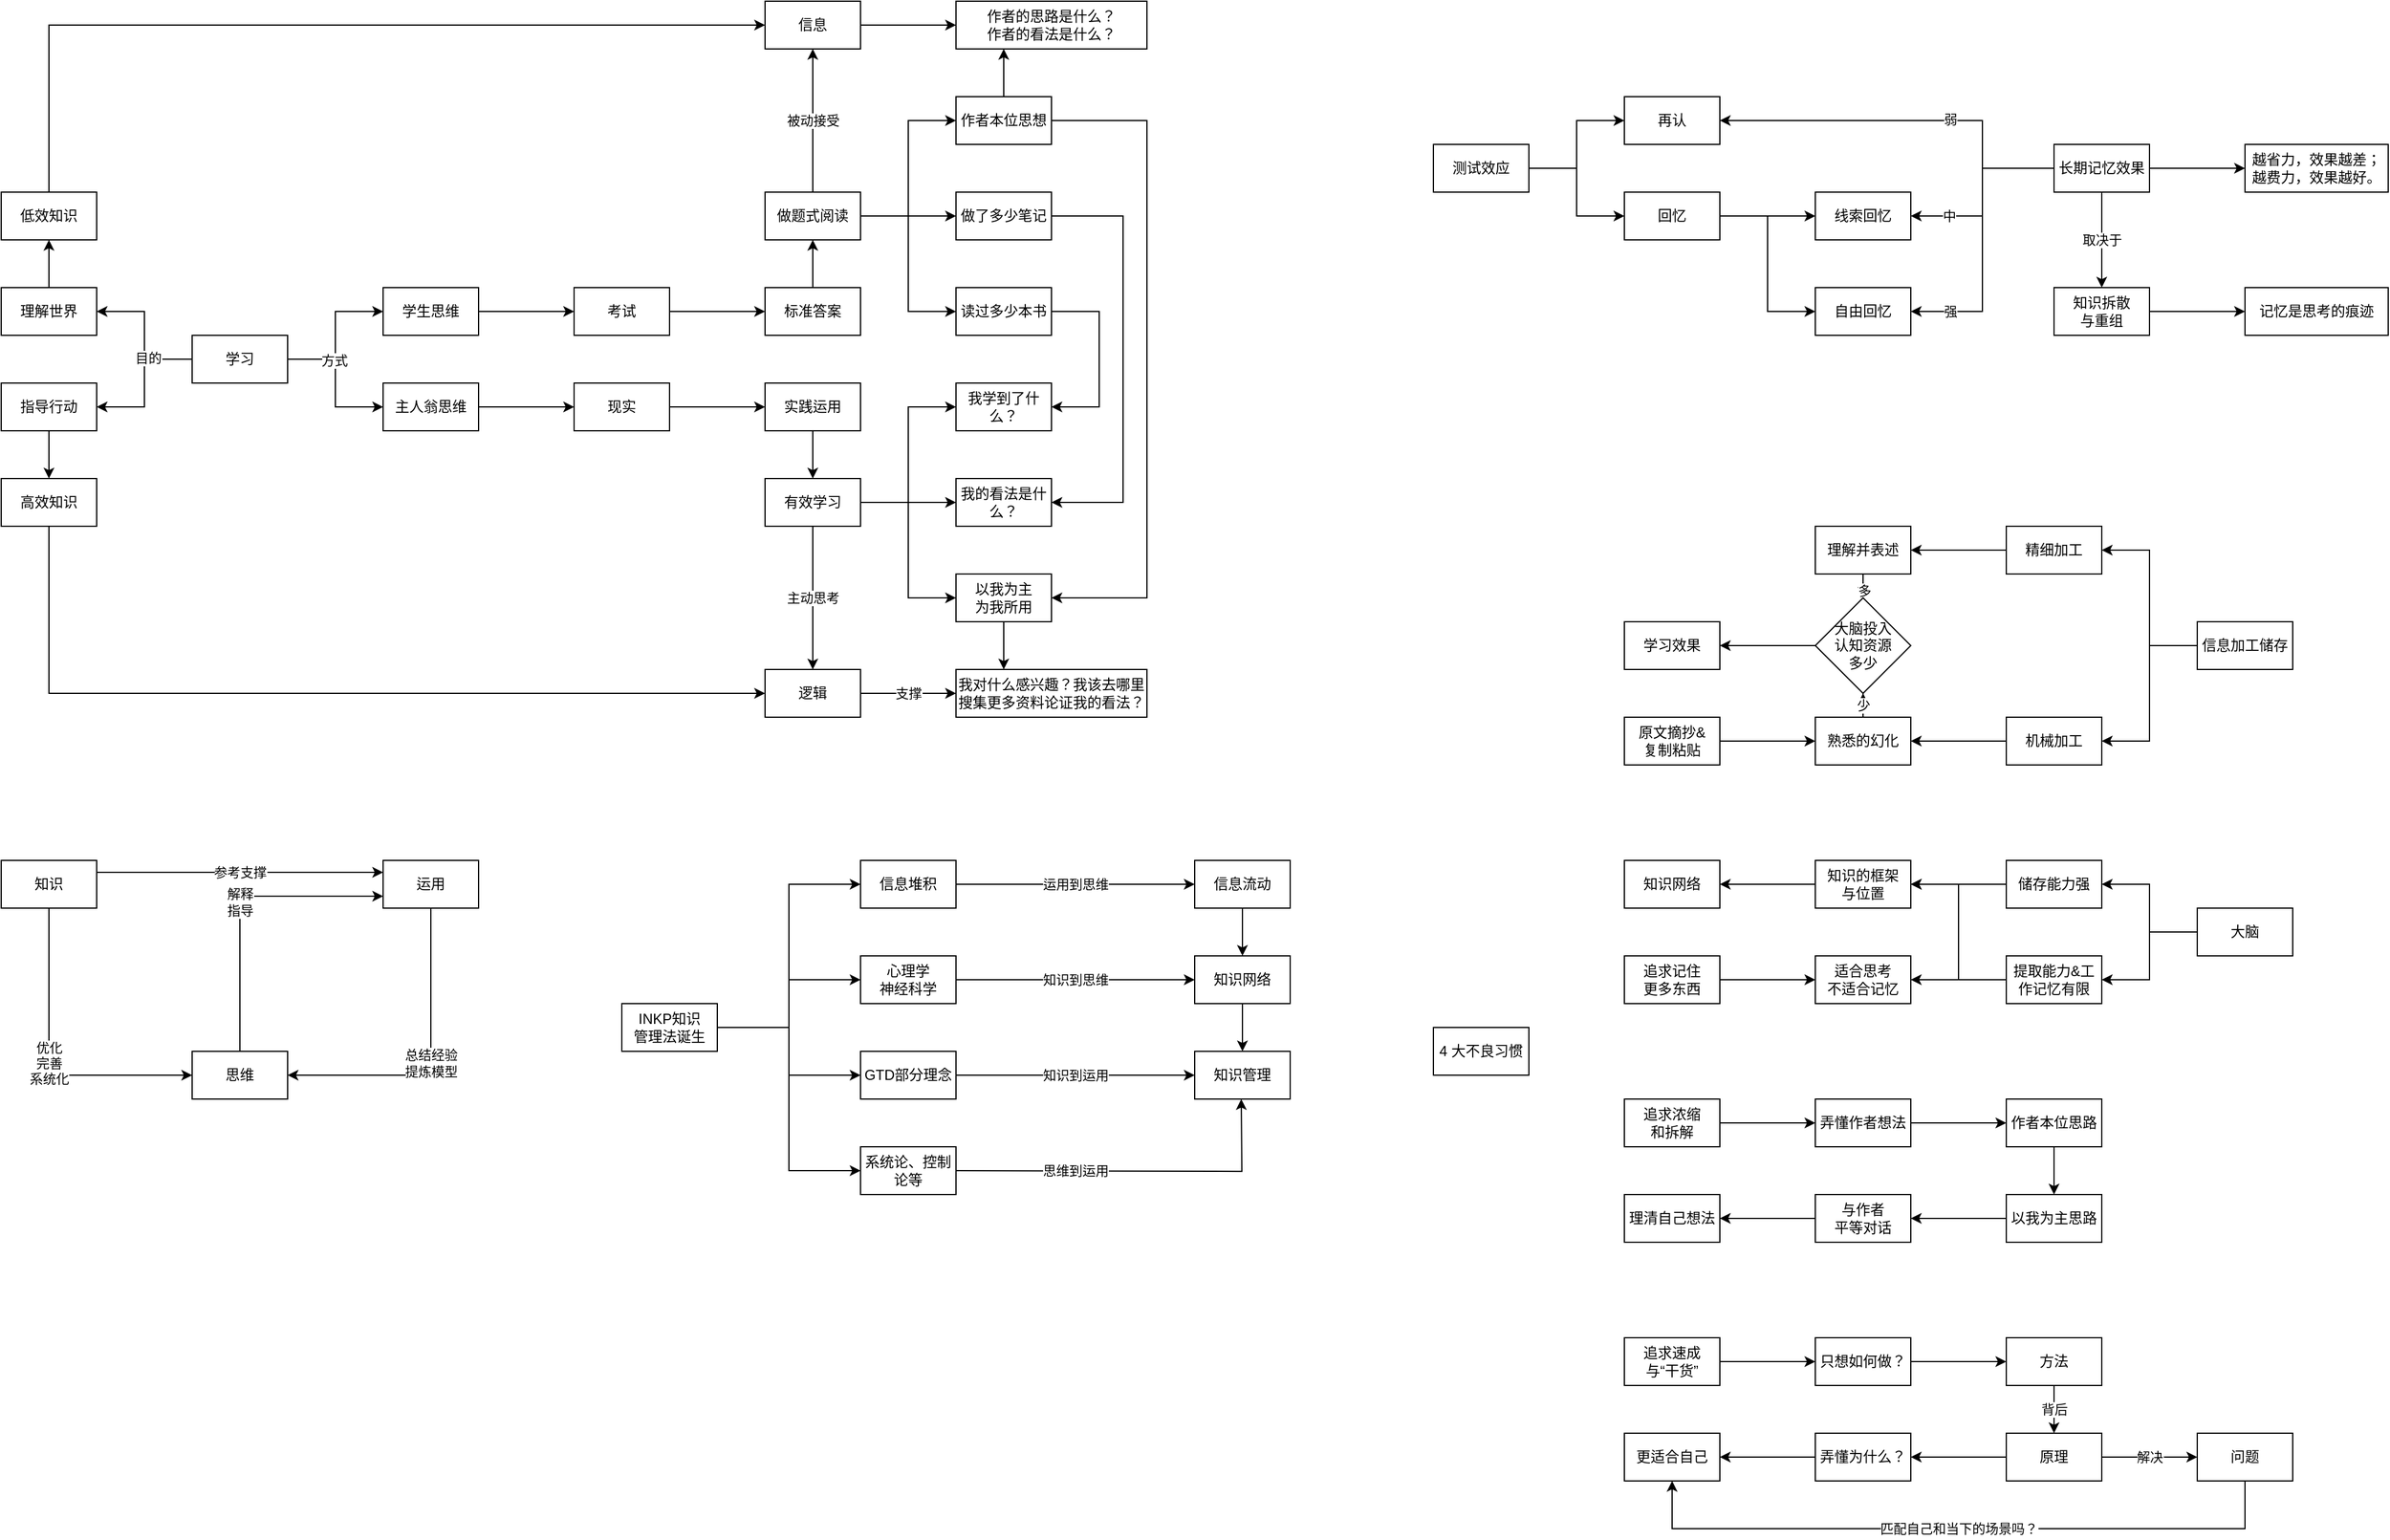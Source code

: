 <mxfile version="24.2.7" type="github">
  <diagram name="第 1 页" id="3-ir8sG8A9ir57TGtiIx">
    <mxGraphModel dx="1477" dy="641" grid="1" gridSize="10" guides="1" tooltips="1" connect="1" arrows="1" fold="1" page="1" pageScale="1" pageWidth="827" pageHeight="1169" math="0" shadow="0">
      <root>
        <mxCell id="0" />
        <mxCell id="1" parent="0" />
        <mxCell id="uI1bhCW3IxB6a_JiNnzH-12" style="edgeStyle=orthogonalEdgeStyle;rounded=0;orthogonalLoop=1;jettySize=auto;html=1;" parent="1" source="uI1bhCW3IxB6a_JiNnzH-1" target="uI1bhCW3IxB6a_JiNnzH-5" edge="1">
          <mxGeometry relative="1" as="geometry" />
        </mxCell>
        <mxCell id="uI1bhCW3IxB6a_JiNnzH-1" value="学生思维" style="rounded=0;whiteSpace=wrap;html=1;" parent="1" vertex="1">
          <mxGeometry x="440" y="400" width="80" height="40" as="geometry" />
        </mxCell>
        <mxCell id="uI1bhCW3IxB6a_JiNnzH-13" style="edgeStyle=orthogonalEdgeStyle;rounded=0;orthogonalLoop=1;jettySize=auto;html=1;" parent="1" source="uI1bhCW3IxB6a_JiNnzH-2" target="uI1bhCW3IxB6a_JiNnzH-1" edge="1">
          <mxGeometry relative="1" as="geometry" />
        </mxCell>
        <mxCell id="uI1bhCW3IxB6a_JiNnzH-14" style="edgeStyle=orthogonalEdgeStyle;rounded=0;orthogonalLoop=1;jettySize=auto;html=1;entryX=0;entryY=0.5;entryDx=0;entryDy=0;" parent="1" source="uI1bhCW3IxB6a_JiNnzH-2" target="uI1bhCW3IxB6a_JiNnzH-9" edge="1">
          <mxGeometry relative="1" as="geometry" />
        </mxCell>
        <mxCell id="uI1bhCW3IxB6a_JiNnzH-65" value="方式" style="edgeLabel;html=1;align=center;verticalAlign=middle;resizable=0;points=[];" parent="uI1bhCW3IxB6a_JiNnzH-14" vertex="1" connectable="0">
          <mxGeometry x="-0.329" relative="1" as="geometry">
            <mxPoint x="-1" as="offset" />
          </mxGeometry>
        </mxCell>
        <mxCell id="uI1bhCW3IxB6a_JiNnzH-53" value="" style="edgeStyle=orthogonalEdgeStyle;rounded=0;orthogonalLoop=1;jettySize=auto;html=1;entryX=1;entryY=0.5;entryDx=0;entryDy=0;" parent="1" source="uI1bhCW3IxB6a_JiNnzH-2" target="uI1bhCW3IxB6a_JiNnzH-51" edge="1">
          <mxGeometry relative="1" as="geometry" />
        </mxCell>
        <mxCell id="uI1bhCW3IxB6a_JiNnzH-61" style="edgeStyle=orthogonalEdgeStyle;rounded=0;orthogonalLoop=1;jettySize=auto;html=1;entryX=1;entryY=0.5;entryDx=0;entryDy=0;" parent="1" source="uI1bhCW3IxB6a_JiNnzH-2" target="uI1bhCW3IxB6a_JiNnzH-52" edge="1">
          <mxGeometry relative="1" as="geometry" />
        </mxCell>
        <mxCell id="uI1bhCW3IxB6a_JiNnzH-64" value="目的" style="edgeLabel;html=1;align=center;verticalAlign=middle;resizable=0;points=[];" parent="uI1bhCW3IxB6a_JiNnzH-61" vertex="1" connectable="0">
          <mxGeometry x="-0.38" y="-1" relative="1" as="geometry">
            <mxPoint as="offset" />
          </mxGeometry>
        </mxCell>
        <mxCell id="uI1bhCW3IxB6a_JiNnzH-2" value="学习" style="rounded=0;whiteSpace=wrap;html=1;" parent="1" vertex="1">
          <mxGeometry x="280" y="440" width="80" height="40" as="geometry" />
        </mxCell>
        <mxCell id="uI1bhCW3IxB6a_JiNnzH-25" style="edgeStyle=orthogonalEdgeStyle;rounded=0;orthogonalLoop=1;jettySize=auto;html=1;" parent="1" source="uI1bhCW3IxB6a_JiNnzH-3" target="uI1bhCW3IxB6a_JiNnzH-17" edge="1">
          <mxGeometry relative="1" as="geometry" />
        </mxCell>
        <mxCell id="uI1bhCW3IxB6a_JiNnzH-3" value="标准答案" style="rounded=0;whiteSpace=wrap;html=1;" parent="1" vertex="1">
          <mxGeometry x="760" y="400" width="80" height="40" as="geometry" />
        </mxCell>
        <mxCell id="uI1bhCW3IxB6a_JiNnzH-11" style="edgeStyle=orthogonalEdgeStyle;rounded=0;orthogonalLoop=1;jettySize=auto;html=1;entryX=0;entryY=0.5;entryDx=0;entryDy=0;" parent="1" source="uI1bhCW3IxB6a_JiNnzH-4" target="uI1bhCW3IxB6a_JiNnzH-6" edge="1">
          <mxGeometry relative="1" as="geometry" />
        </mxCell>
        <mxCell id="uI1bhCW3IxB6a_JiNnzH-4" value="现实" style="rounded=0;whiteSpace=wrap;html=1;" parent="1" vertex="1">
          <mxGeometry x="600" y="480" width="80" height="40" as="geometry" />
        </mxCell>
        <mxCell id="uI1bhCW3IxB6a_JiNnzH-8" style="edgeStyle=orthogonalEdgeStyle;rounded=0;orthogonalLoop=1;jettySize=auto;html=1;" parent="1" source="uI1bhCW3IxB6a_JiNnzH-5" target="uI1bhCW3IxB6a_JiNnzH-3" edge="1">
          <mxGeometry relative="1" as="geometry" />
        </mxCell>
        <mxCell id="uI1bhCW3IxB6a_JiNnzH-5" value="考试" style="rounded=0;whiteSpace=wrap;html=1;" parent="1" vertex="1">
          <mxGeometry x="600" y="400" width="80" height="40" as="geometry" />
        </mxCell>
        <mxCell id="uI1bhCW3IxB6a_JiNnzH-26" style="edgeStyle=orthogonalEdgeStyle;rounded=0;orthogonalLoop=1;jettySize=auto;html=1;" parent="1" source="uI1bhCW3IxB6a_JiNnzH-6" target="uI1bhCW3IxB6a_JiNnzH-15" edge="1">
          <mxGeometry relative="1" as="geometry" />
        </mxCell>
        <mxCell id="uI1bhCW3IxB6a_JiNnzH-6" value="实践运用" style="rounded=0;whiteSpace=wrap;html=1;" parent="1" vertex="1">
          <mxGeometry x="760" y="480" width="80" height="40" as="geometry" />
        </mxCell>
        <mxCell id="uI1bhCW3IxB6a_JiNnzH-10" style="edgeStyle=orthogonalEdgeStyle;rounded=0;orthogonalLoop=1;jettySize=auto;html=1;entryX=0;entryY=0.5;entryDx=0;entryDy=0;" parent="1" source="uI1bhCW3IxB6a_JiNnzH-9" target="uI1bhCW3IxB6a_JiNnzH-4" edge="1">
          <mxGeometry relative="1" as="geometry" />
        </mxCell>
        <mxCell id="uI1bhCW3IxB6a_JiNnzH-9" value="主人翁思维" style="rounded=0;whiteSpace=wrap;html=1;" parent="1" vertex="1">
          <mxGeometry x="440" y="480" width="80" height="40" as="geometry" />
        </mxCell>
        <mxCell id="uI1bhCW3IxB6a_JiNnzH-33" style="edgeStyle=orthogonalEdgeStyle;rounded=0;orthogonalLoop=1;jettySize=auto;html=1;entryX=0;entryY=0.5;entryDx=0;entryDy=0;" parent="1" source="uI1bhCW3IxB6a_JiNnzH-15" target="uI1bhCW3IxB6a_JiNnzH-30" edge="1">
          <mxGeometry relative="1" as="geometry" />
        </mxCell>
        <mxCell id="uI1bhCW3IxB6a_JiNnzH-34" style="edgeStyle=orthogonalEdgeStyle;rounded=0;orthogonalLoop=1;jettySize=auto;html=1;" parent="1" source="uI1bhCW3IxB6a_JiNnzH-15" target="uI1bhCW3IxB6a_JiNnzH-31" edge="1">
          <mxGeometry relative="1" as="geometry" />
        </mxCell>
        <mxCell id="uI1bhCW3IxB6a_JiNnzH-35" style="edgeStyle=orthogonalEdgeStyle;rounded=0;orthogonalLoop=1;jettySize=auto;html=1;entryX=0;entryY=0.5;entryDx=0;entryDy=0;" parent="1" source="uI1bhCW3IxB6a_JiNnzH-15" target="uI1bhCW3IxB6a_JiNnzH-32" edge="1">
          <mxGeometry relative="1" as="geometry" />
        </mxCell>
        <mxCell id="uI1bhCW3IxB6a_JiNnzH-46" value="主动思考" style="edgeStyle=orthogonalEdgeStyle;rounded=0;orthogonalLoop=1;jettySize=auto;html=1;" parent="1" source="uI1bhCW3IxB6a_JiNnzH-15" target="uI1bhCW3IxB6a_JiNnzH-44" edge="1">
          <mxGeometry relative="1" as="geometry" />
        </mxCell>
        <mxCell id="uI1bhCW3IxB6a_JiNnzH-15" value="有效学习" style="rounded=0;whiteSpace=wrap;html=1;" parent="1" vertex="1">
          <mxGeometry x="760" y="560" width="80" height="40" as="geometry" />
        </mxCell>
        <mxCell id="uI1bhCW3IxB6a_JiNnzH-22" style="edgeStyle=orthogonalEdgeStyle;rounded=0;orthogonalLoop=1;jettySize=auto;html=1;" parent="1" source="uI1bhCW3IxB6a_JiNnzH-17" target="uI1bhCW3IxB6a_JiNnzH-21" edge="1">
          <mxGeometry relative="1" as="geometry">
            <Array as="points">
              <mxPoint x="880" y="340" />
              <mxPoint x="880" y="420" />
            </Array>
          </mxGeometry>
        </mxCell>
        <mxCell id="uI1bhCW3IxB6a_JiNnzH-27" style="edgeStyle=orthogonalEdgeStyle;rounded=0;orthogonalLoop=1;jettySize=auto;html=1;entryX=0;entryY=0.5;entryDx=0;entryDy=0;" parent="1" source="uI1bhCW3IxB6a_JiNnzH-17" target="uI1bhCW3IxB6a_JiNnzH-23" edge="1">
          <mxGeometry relative="1" as="geometry" />
        </mxCell>
        <mxCell id="uI1bhCW3IxB6a_JiNnzH-29" style="edgeStyle=orthogonalEdgeStyle;rounded=0;orthogonalLoop=1;jettySize=auto;html=1;entryX=0;entryY=0.5;entryDx=0;entryDy=0;" parent="1" source="uI1bhCW3IxB6a_JiNnzH-17" target="uI1bhCW3IxB6a_JiNnzH-28" edge="1">
          <mxGeometry relative="1" as="geometry" />
        </mxCell>
        <mxCell id="uI1bhCW3IxB6a_JiNnzH-49" value="被动接受" style="edgeStyle=orthogonalEdgeStyle;rounded=0;orthogonalLoop=1;jettySize=auto;html=1;" parent="1" source="uI1bhCW3IxB6a_JiNnzH-17" target="uI1bhCW3IxB6a_JiNnzH-48" edge="1">
          <mxGeometry relative="1" as="geometry" />
        </mxCell>
        <mxCell id="uI1bhCW3IxB6a_JiNnzH-17" value="做题式阅读" style="rounded=0;whiteSpace=wrap;html=1;" parent="1" vertex="1">
          <mxGeometry x="760" y="320" width="80" height="40" as="geometry" />
        </mxCell>
        <mxCell id="uI1bhCW3IxB6a_JiNnzH-36" style="edgeStyle=orthogonalEdgeStyle;rounded=0;orthogonalLoop=1;jettySize=auto;html=1;entryX=1;entryY=0.5;entryDx=0;entryDy=0;" parent="1" source="uI1bhCW3IxB6a_JiNnzH-21" target="uI1bhCW3IxB6a_JiNnzH-30" edge="1">
          <mxGeometry relative="1" as="geometry">
            <Array as="points">
              <mxPoint x="1040" y="420" />
              <mxPoint x="1040" y="500" />
            </Array>
          </mxGeometry>
        </mxCell>
        <mxCell id="uI1bhCW3IxB6a_JiNnzH-21" value="读过多少本书" style="rounded=0;whiteSpace=wrap;html=1;" parent="1" vertex="1">
          <mxGeometry x="920" y="400" width="80" height="40" as="geometry" />
        </mxCell>
        <mxCell id="uI1bhCW3IxB6a_JiNnzH-37" style="edgeStyle=orthogonalEdgeStyle;rounded=0;orthogonalLoop=1;jettySize=auto;html=1;entryX=1;entryY=0.5;entryDx=0;entryDy=0;" parent="1" source="uI1bhCW3IxB6a_JiNnzH-23" target="uI1bhCW3IxB6a_JiNnzH-31" edge="1">
          <mxGeometry relative="1" as="geometry">
            <Array as="points">
              <mxPoint x="1060" y="340" />
              <mxPoint x="1060" y="580" />
            </Array>
          </mxGeometry>
        </mxCell>
        <mxCell id="uI1bhCW3IxB6a_JiNnzH-23" value="做了多少笔记" style="rounded=0;whiteSpace=wrap;html=1;" parent="1" vertex="1">
          <mxGeometry x="920" y="320" width="80" height="40" as="geometry" />
        </mxCell>
        <mxCell id="uI1bhCW3IxB6a_JiNnzH-38" style="edgeStyle=orthogonalEdgeStyle;rounded=0;orthogonalLoop=1;jettySize=auto;html=1;entryX=1;entryY=0.5;entryDx=0;entryDy=0;" parent="1" source="uI1bhCW3IxB6a_JiNnzH-28" target="uI1bhCW3IxB6a_JiNnzH-32" edge="1">
          <mxGeometry relative="1" as="geometry">
            <Array as="points">
              <mxPoint x="1080" y="260" />
              <mxPoint x="1080" y="660" />
            </Array>
          </mxGeometry>
        </mxCell>
        <mxCell id="uI1bhCW3IxB6a_JiNnzH-47" style="edgeStyle=orthogonalEdgeStyle;rounded=0;orthogonalLoop=1;jettySize=auto;html=1;entryX=0.25;entryY=1;entryDx=0;entryDy=0;" parent="1" source="uI1bhCW3IxB6a_JiNnzH-28" target="uI1bhCW3IxB6a_JiNnzH-39" edge="1">
          <mxGeometry relative="1" as="geometry" />
        </mxCell>
        <mxCell id="uI1bhCW3IxB6a_JiNnzH-28" value="作者本位思想" style="rounded=0;whiteSpace=wrap;html=1;" parent="1" vertex="1">
          <mxGeometry x="920" y="240" width="80" height="40" as="geometry" />
        </mxCell>
        <mxCell id="uI1bhCW3IxB6a_JiNnzH-30" value="我学到了什么？" style="rounded=0;whiteSpace=wrap;html=1;" parent="1" vertex="1">
          <mxGeometry x="920" y="480" width="80" height="40" as="geometry" />
        </mxCell>
        <mxCell id="uI1bhCW3IxB6a_JiNnzH-31" value="我的看法是什么？" style="rounded=0;whiteSpace=wrap;html=1;" parent="1" vertex="1">
          <mxGeometry x="920" y="560" width="80" height="40" as="geometry" />
        </mxCell>
        <mxCell id="uI1bhCW3IxB6a_JiNnzH-42" style="edgeStyle=orthogonalEdgeStyle;rounded=0;orthogonalLoop=1;jettySize=auto;html=1;entryX=0.25;entryY=0;entryDx=0;entryDy=0;" parent="1" source="uI1bhCW3IxB6a_JiNnzH-32" target="uI1bhCW3IxB6a_JiNnzH-41" edge="1">
          <mxGeometry relative="1" as="geometry" />
        </mxCell>
        <mxCell id="uI1bhCW3IxB6a_JiNnzH-32" value="以我为主&lt;br&gt;为我所用" style="rounded=0;whiteSpace=wrap;html=1;" parent="1" vertex="1">
          <mxGeometry x="920" y="640" width="80" height="40" as="geometry" />
        </mxCell>
        <mxCell id="uI1bhCW3IxB6a_JiNnzH-39" value="作者的思路是什么？&lt;div&gt;作者的看法是什么？&lt;/div&gt;" style="rounded=0;whiteSpace=wrap;html=1;" parent="1" vertex="1">
          <mxGeometry x="920" y="160" width="160" height="40" as="geometry" />
        </mxCell>
        <mxCell id="uI1bhCW3IxB6a_JiNnzH-41" value="我对什么感兴趣？&lt;span style=&quot;background-color: initial;&quot;&gt;我该去哪里搜集更多资料论证我的看法？&lt;/span&gt;" style="rounded=0;whiteSpace=wrap;html=1;" parent="1" vertex="1">
          <mxGeometry x="920" y="720" width="160" height="40" as="geometry" />
        </mxCell>
        <mxCell id="uI1bhCW3IxB6a_JiNnzH-45" value="支撑" style="edgeStyle=orthogonalEdgeStyle;rounded=0;orthogonalLoop=1;jettySize=auto;html=1;" parent="1" source="uI1bhCW3IxB6a_JiNnzH-44" target="uI1bhCW3IxB6a_JiNnzH-41" edge="1">
          <mxGeometry relative="1" as="geometry" />
        </mxCell>
        <mxCell id="uI1bhCW3IxB6a_JiNnzH-44" value="逻辑" style="rounded=0;whiteSpace=wrap;html=1;" parent="1" vertex="1">
          <mxGeometry x="760" y="720" width="80" height="40" as="geometry" />
        </mxCell>
        <mxCell id="uI1bhCW3IxB6a_JiNnzH-50" style="edgeStyle=orthogonalEdgeStyle;rounded=0;orthogonalLoop=1;jettySize=auto;html=1;" parent="1" source="uI1bhCW3IxB6a_JiNnzH-48" target="uI1bhCW3IxB6a_JiNnzH-39" edge="1">
          <mxGeometry relative="1" as="geometry" />
        </mxCell>
        <mxCell id="uI1bhCW3IxB6a_JiNnzH-48" value="信息" style="rounded=0;whiteSpace=wrap;html=1;" parent="1" vertex="1">
          <mxGeometry x="760" y="160" width="80" height="40" as="geometry" />
        </mxCell>
        <mxCell id="uI1bhCW3IxB6a_JiNnzH-60" style="edgeStyle=orthogonalEdgeStyle;rounded=0;orthogonalLoop=1;jettySize=auto;html=1;entryX=0.5;entryY=1;entryDx=0;entryDy=0;" parent="1" source="uI1bhCW3IxB6a_JiNnzH-51" target="uI1bhCW3IxB6a_JiNnzH-58" edge="1">
          <mxGeometry relative="1" as="geometry" />
        </mxCell>
        <mxCell id="uI1bhCW3IxB6a_JiNnzH-51" value="理解世界" style="rounded=0;whiteSpace=wrap;html=1;" parent="1" vertex="1">
          <mxGeometry x="120" y="400" width="80" height="40" as="geometry" />
        </mxCell>
        <mxCell id="uI1bhCW3IxB6a_JiNnzH-59" style="edgeStyle=orthogonalEdgeStyle;rounded=0;orthogonalLoop=1;jettySize=auto;html=1;" parent="1" source="uI1bhCW3IxB6a_JiNnzH-52" target="uI1bhCW3IxB6a_JiNnzH-57" edge="1">
          <mxGeometry relative="1" as="geometry" />
        </mxCell>
        <mxCell id="uI1bhCW3IxB6a_JiNnzH-52" value="指导行动" style="rounded=0;whiteSpace=wrap;html=1;" parent="1" vertex="1">
          <mxGeometry x="120" y="480" width="80" height="40" as="geometry" />
        </mxCell>
        <mxCell id="uI1bhCW3IxB6a_JiNnzH-63" style="edgeStyle=orthogonalEdgeStyle;rounded=0;orthogonalLoop=1;jettySize=auto;html=1;entryX=0;entryY=0.5;entryDx=0;entryDy=0;" parent="1" source="uI1bhCW3IxB6a_JiNnzH-57" target="uI1bhCW3IxB6a_JiNnzH-44" edge="1">
          <mxGeometry relative="1" as="geometry">
            <Array as="points">
              <mxPoint x="160" y="740" />
            </Array>
          </mxGeometry>
        </mxCell>
        <mxCell id="uI1bhCW3IxB6a_JiNnzH-57" value="高效知识" style="rounded=0;whiteSpace=wrap;html=1;" parent="1" vertex="1">
          <mxGeometry x="120" y="560" width="80" height="40" as="geometry" />
        </mxCell>
        <mxCell id="uI1bhCW3IxB6a_JiNnzH-62" style="edgeStyle=orthogonalEdgeStyle;rounded=0;orthogonalLoop=1;jettySize=auto;html=1;entryX=0;entryY=0.5;entryDx=0;entryDy=0;" parent="1" source="uI1bhCW3IxB6a_JiNnzH-58" target="uI1bhCW3IxB6a_JiNnzH-48" edge="1">
          <mxGeometry relative="1" as="geometry">
            <Array as="points">
              <mxPoint x="160" y="180" />
            </Array>
          </mxGeometry>
        </mxCell>
        <mxCell id="uI1bhCW3IxB6a_JiNnzH-58" value="低效知识" style="rounded=0;whiteSpace=wrap;html=1;" parent="1" vertex="1">
          <mxGeometry x="120" y="320" width="80" height="40" as="geometry" />
        </mxCell>
        <mxCell id="uI1bhCW3IxB6a_JiNnzH-78" value="总结经验&lt;br&gt;提炼模型" style="edgeStyle=orthogonalEdgeStyle;rounded=0;orthogonalLoop=1;jettySize=auto;html=1;entryX=1;entryY=0.5;entryDx=0;entryDy=0;" parent="1" source="uI1bhCW3IxB6a_JiNnzH-66" target="uI1bhCW3IxB6a_JiNnzH-67" edge="1">
          <mxGeometry relative="1" as="geometry">
            <Array as="points">
              <mxPoint x="480" y="1060" />
            </Array>
            <mxPoint as="offset" />
          </mxGeometry>
        </mxCell>
        <mxCell id="uI1bhCW3IxB6a_JiNnzH-66" value="运用" style="rounded=0;whiteSpace=wrap;html=1;" parent="1" vertex="1">
          <mxGeometry x="440" y="880" width="80" height="40" as="geometry" />
        </mxCell>
        <mxCell id="uI1bhCW3IxB6a_JiNnzH-79" value="解释&lt;br&gt;指导" style="edgeStyle=orthogonalEdgeStyle;rounded=0;orthogonalLoop=1;jettySize=auto;html=1;entryX=0;entryY=0.75;entryDx=0;entryDy=0;" parent="1" source="uI1bhCW3IxB6a_JiNnzH-67" target="uI1bhCW3IxB6a_JiNnzH-66" edge="1">
          <mxGeometry relative="1" as="geometry">
            <Array as="points">
              <mxPoint x="320" y="910" />
            </Array>
          </mxGeometry>
        </mxCell>
        <mxCell id="uI1bhCW3IxB6a_JiNnzH-67" value="思维" style="rounded=0;whiteSpace=wrap;html=1;" parent="1" vertex="1">
          <mxGeometry x="280" y="1040" width="80" height="40" as="geometry" />
        </mxCell>
        <mxCell id="uI1bhCW3IxB6a_JiNnzH-74" value="优化&lt;br&gt;完善&lt;br&gt;系统化" style="edgeStyle=orthogonalEdgeStyle;rounded=0;orthogonalLoop=1;jettySize=auto;html=1;entryX=0;entryY=0.5;entryDx=0;entryDy=0;" parent="1" source="uI1bhCW3IxB6a_JiNnzH-68" target="uI1bhCW3IxB6a_JiNnzH-67" edge="1">
          <mxGeometry relative="1" as="geometry">
            <Array as="points">
              <mxPoint x="160" y="1060" />
            </Array>
            <mxPoint as="offset" />
          </mxGeometry>
        </mxCell>
        <mxCell id="uI1bhCW3IxB6a_JiNnzH-77" value="参考支撑" style="edgeStyle=orthogonalEdgeStyle;rounded=0;orthogonalLoop=1;jettySize=auto;html=1;" parent="1" source="uI1bhCW3IxB6a_JiNnzH-68" target="uI1bhCW3IxB6a_JiNnzH-66" edge="1">
          <mxGeometry relative="1" as="geometry">
            <Array as="points">
              <mxPoint x="320" y="890" />
              <mxPoint x="320" y="890" />
            </Array>
          </mxGeometry>
        </mxCell>
        <mxCell id="uI1bhCW3IxB6a_JiNnzH-68" value="知识" style="rounded=0;whiteSpace=wrap;html=1;" parent="1" vertex="1">
          <mxGeometry x="120" y="880" width="80" height="40" as="geometry" />
        </mxCell>
        <mxCell id="uI1bhCW3IxB6a_JiNnzH-99" style="edgeStyle=orthogonalEdgeStyle;rounded=0;orthogonalLoop=1;jettySize=auto;html=1;entryX=0;entryY=0.5;entryDx=0;entryDy=0;" parent="1" source="uI1bhCW3IxB6a_JiNnzH-80" target="uI1bhCW3IxB6a_JiNnzH-81" edge="1">
          <mxGeometry relative="1" as="geometry" />
        </mxCell>
        <mxCell id="uI1bhCW3IxB6a_JiNnzH-100" style="edgeStyle=orthogonalEdgeStyle;rounded=0;orthogonalLoop=1;jettySize=auto;html=1;" parent="1" source="uI1bhCW3IxB6a_JiNnzH-80" target="uI1bhCW3IxB6a_JiNnzH-86" edge="1">
          <mxGeometry relative="1" as="geometry" />
        </mxCell>
        <mxCell id="uI1bhCW3IxB6a_JiNnzH-101" style="edgeStyle=orthogonalEdgeStyle;rounded=0;orthogonalLoop=1;jettySize=auto;html=1;entryX=0;entryY=0.5;entryDx=0;entryDy=0;" parent="1" source="uI1bhCW3IxB6a_JiNnzH-80" target="uI1bhCW3IxB6a_JiNnzH-90" edge="1">
          <mxGeometry relative="1" as="geometry" />
        </mxCell>
        <mxCell id="uI1bhCW3IxB6a_JiNnzH-102" style="edgeStyle=orthogonalEdgeStyle;rounded=0;orthogonalLoop=1;jettySize=auto;html=1;entryX=0;entryY=0.5;entryDx=0;entryDy=0;" parent="1" source="uI1bhCW3IxB6a_JiNnzH-80" target="uI1bhCW3IxB6a_JiNnzH-94" edge="1">
          <mxGeometry relative="1" as="geometry" />
        </mxCell>
        <mxCell id="uI1bhCW3IxB6a_JiNnzH-80" value="INKP知识&lt;br&gt;管理法诞生" style="rounded=0;whiteSpace=wrap;html=1;" parent="1" vertex="1">
          <mxGeometry x="640" y="1000" width="80" height="40" as="geometry" />
        </mxCell>
        <mxCell id="uI1bhCW3IxB6a_JiNnzH-83" value="运用到思维" style="edgeStyle=orthogonalEdgeStyle;rounded=0;orthogonalLoop=1;jettySize=auto;html=1;" parent="1" source="uI1bhCW3IxB6a_JiNnzH-81" target="uI1bhCW3IxB6a_JiNnzH-82" edge="1">
          <mxGeometry relative="1" as="geometry" />
        </mxCell>
        <mxCell id="uI1bhCW3IxB6a_JiNnzH-81" value="信息堆积" style="rounded=0;whiteSpace=wrap;html=1;" parent="1" vertex="1">
          <mxGeometry x="840" y="880" width="80" height="40" as="geometry" />
        </mxCell>
        <mxCell id="uI1bhCW3IxB6a_JiNnzH-97" style="edgeStyle=orthogonalEdgeStyle;rounded=0;orthogonalLoop=1;jettySize=auto;html=1;" parent="1" source="uI1bhCW3IxB6a_JiNnzH-82" target="uI1bhCW3IxB6a_JiNnzH-87" edge="1">
          <mxGeometry relative="1" as="geometry" />
        </mxCell>
        <mxCell id="uI1bhCW3IxB6a_JiNnzH-82" value="信息流动" style="rounded=0;whiteSpace=wrap;html=1;" parent="1" vertex="1">
          <mxGeometry x="1120" y="880" width="80" height="40" as="geometry" />
        </mxCell>
        <mxCell id="uI1bhCW3IxB6a_JiNnzH-88" value="知识到思维" style="edgeStyle=orthogonalEdgeStyle;rounded=0;orthogonalLoop=1;jettySize=auto;html=1;" parent="1" source="uI1bhCW3IxB6a_JiNnzH-86" target="uI1bhCW3IxB6a_JiNnzH-87" edge="1">
          <mxGeometry relative="1" as="geometry" />
        </mxCell>
        <mxCell id="uI1bhCW3IxB6a_JiNnzH-86" value="心理学&lt;br&gt;神经科学" style="rounded=0;whiteSpace=wrap;html=1;" parent="1" vertex="1">
          <mxGeometry x="840" y="960" width="80" height="40" as="geometry" />
        </mxCell>
        <mxCell id="uI1bhCW3IxB6a_JiNnzH-98" style="edgeStyle=orthogonalEdgeStyle;rounded=0;orthogonalLoop=1;jettySize=auto;html=1;entryX=0.5;entryY=0;entryDx=0;entryDy=0;" parent="1" source="uI1bhCW3IxB6a_JiNnzH-87" target="uI1bhCW3IxB6a_JiNnzH-91" edge="1">
          <mxGeometry relative="1" as="geometry" />
        </mxCell>
        <mxCell id="uI1bhCW3IxB6a_JiNnzH-87" value="知识网络" style="rounded=0;whiteSpace=wrap;html=1;" parent="1" vertex="1">
          <mxGeometry x="1120" y="960" width="80" height="40" as="geometry" />
        </mxCell>
        <mxCell id="uI1bhCW3IxB6a_JiNnzH-92" value="知识到运用" style="edgeStyle=orthogonalEdgeStyle;rounded=0;orthogonalLoop=1;jettySize=auto;html=1;" parent="1" source="uI1bhCW3IxB6a_JiNnzH-90" target="uI1bhCW3IxB6a_JiNnzH-91" edge="1">
          <mxGeometry relative="1" as="geometry" />
        </mxCell>
        <mxCell id="uI1bhCW3IxB6a_JiNnzH-90" value="GTD部分理念" style="rounded=0;whiteSpace=wrap;html=1;" parent="1" vertex="1">
          <mxGeometry x="840" y="1040" width="80" height="40" as="geometry" />
        </mxCell>
        <mxCell id="uI1bhCW3IxB6a_JiNnzH-91" value="知识管理" style="rounded=0;whiteSpace=wrap;html=1;" parent="1" vertex="1">
          <mxGeometry x="1120" y="1040" width="80" height="40" as="geometry" />
        </mxCell>
        <mxCell id="uI1bhCW3IxB6a_JiNnzH-96" value="&lt;span style=&quot;color: rgb(0, 0, 0); font-family: Helvetica; font-size: 11px; font-style: normal; font-variant-ligatures: normal; font-variant-caps: normal; font-weight: 400; letter-spacing: normal; orphans: 2; text-align: center; text-indent: 0px; text-transform: none; widows: 2; word-spacing: 0px; -webkit-text-stroke-width: 0px; white-space: nowrap; background-color: rgb(255, 255, 255); text-decoration-thickness: initial; text-decoration-style: initial; text-decoration-color: initial; display: inline !important; float: none;&quot;&gt;思维到运用&lt;/span&gt;" style="edgeStyle=orthogonalEdgeStyle;rounded=0;orthogonalLoop=1;jettySize=auto;html=1;entryX=0.5;entryY=1;entryDx=0;entryDy=0;" parent="1" edge="1">
          <mxGeometry x="-0.329" relative="1" as="geometry">
            <mxPoint x="919" y="1140.059" as="sourcePoint" />
            <mxPoint x="1159" y="1080" as="targetPoint" />
            <mxPoint as="offset" />
          </mxGeometry>
        </mxCell>
        <mxCell id="uI1bhCW3IxB6a_JiNnzH-94" value="系统论、控制论等" style="rounded=0;whiteSpace=wrap;html=1;" parent="1" vertex="1">
          <mxGeometry x="840" y="1120" width="80" height="40" as="geometry" />
        </mxCell>
        <mxCell id="qi-14c-lWxf0N9nxJv3p-8" style="edgeStyle=orthogonalEdgeStyle;rounded=0;orthogonalLoop=1;jettySize=auto;html=1;" parent="1" source="qi-14c-lWxf0N9nxJv3p-1" target="qi-14c-lWxf0N9nxJv3p-2" edge="1">
          <mxGeometry relative="1" as="geometry" />
        </mxCell>
        <mxCell id="qi-14c-lWxf0N9nxJv3p-9" style="edgeStyle=orthogonalEdgeStyle;rounded=0;orthogonalLoop=1;jettySize=auto;html=1;entryX=0;entryY=0.5;entryDx=0;entryDy=0;" parent="1" source="qi-14c-lWxf0N9nxJv3p-1" target="qi-14c-lWxf0N9nxJv3p-3" edge="1">
          <mxGeometry relative="1" as="geometry" />
        </mxCell>
        <mxCell id="qi-14c-lWxf0N9nxJv3p-1" value="测试效应" style="rounded=0;whiteSpace=wrap;html=1;" parent="1" vertex="1">
          <mxGeometry x="1320" y="280" width="80" height="40" as="geometry" />
        </mxCell>
        <mxCell id="qi-14c-lWxf0N9nxJv3p-2" value="再认" style="rounded=0;whiteSpace=wrap;html=1;" parent="1" vertex="1">
          <mxGeometry x="1480" y="240" width="80" height="40" as="geometry" />
        </mxCell>
        <mxCell id="qi-14c-lWxf0N9nxJv3p-10" style="edgeStyle=orthogonalEdgeStyle;rounded=0;orthogonalLoop=1;jettySize=auto;html=1;" parent="1" source="qi-14c-lWxf0N9nxJv3p-3" target="qi-14c-lWxf0N9nxJv3p-5" edge="1">
          <mxGeometry relative="1" as="geometry" />
        </mxCell>
        <mxCell id="qi-14c-lWxf0N9nxJv3p-11" style="edgeStyle=orthogonalEdgeStyle;rounded=0;orthogonalLoop=1;jettySize=auto;html=1;entryX=0;entryY=0.5;entryDx=0;entryDy=0;" parent="1" source="qi-14c-lWxf0N9nxJv3p-3" target="qi-14c-lWxf0N9nxJv3p-6" edge="1">
          <mxGeometry relative="1" as="geometry" />
        </mxCell>
        <mxCell id="qi-14c-lWxf0N9nxJv3p-3" value="回忆" style="rounded=0;whiteSpace=wrap;html=1;" parent="1" vertex="1">
          <mxGeometry x="1480" y="320" width="80" height="40" as="geometry" />
        </mxCell>
        <mxCell id="qi-14c-lWxf0N9nxJv3p-5" value="线索回忆" style="rounded=0;whiteSpace=wrap;html=1;" parent="1" vertex="1">
          <mxGeometry x="1640" y="320" width="80" height="40" as="geometry" />
        </mxCell>
        <mxCell id="qi-14c-lWxf0N9nxJv3p-6" value="自由回忆" style="rounded=0;whiteSpace=wrap;html=1;" parent="1" vertex="1">
          <mxGeometry x="1640" y="400" width="80" height="40" as="geometry" />
        </mxCell>
        <mxCell id="qi-14c-lWxf0N9nxJv3p-13" style="edgeStyle=orthogonalEdgeStyle;rounded=0;orthogonalLoop=1;jettySize=auto;html=1;" parent="1" source="qi-14c-lWxf0N9nxJv3p-12" target="qi-14c-lWxf0N9nxJv3p-2" edge="1">
          <mxGeometry relative="1" as="geometry">
            <Array as="points">
              <mxPoint x="1780" y="300" />
              <mxPoint x="1780" y="260" />
            </Array>
          </mxGeometry>
        </mxCell>
        <mxCell id="qi-14c-lWxf0N9nxJv3p-19" value="弱" style="edgeLabel;html=1;align=center;verticalAlign=middle;resizable=0;points=[];" parent="qi-14c-lWxf0N9nxJv3p-13" vertex="1" connectable="0">
          <mxGeometry x="-0.179" y="-2" relative="1" as="geometry">
            <mxPoint x="4" y="1" as="offset" />
          </mxGeometry>
        </mxCell>
        <mxCell id="qi-14c-lWxf0N9nxJv3p-14" style="edgeStyle=orthogonalEdgeStyle;rounded=0;orthogonalLoop=1;jettySize=auto;html=1;entryX=1;entryY=0.5;entryDx=0;entryDy=0;" parent="1" source="qi-14c-lWxf0N9nxJv3p-12" target="qi-14c-lWxf0N9nxJv3p-5" edge="1">
          <mxGeometry relative="1" as="geometry" />
        </mxCell>
        <mxCell id="qi-14c-lWxf0N9nxJv3p-18" value="中" style="edgeLabel;html=1;align=center;verticalAlign=middle;resizable=0;points=[];" parent="qi-14c-lWxf0N9nxJv3p-14" vertex="1" connectable="0">
          <mxGeometry x="0.568" y="1" relative="1" as="geometry">
            <mxPoint x="-3" y="-1" as="offset" />
          </mxGeometry>
        </mxCell>
        <mxCell id="qi-14c-lWxf0N9nxJv3p-15" style="edgeStyle=orthogonalEdgeStyle;rounded=0;orthogonalLoop=1;jettySize=auto;html=1;entryX=1;entryY=0.5;entryDx=0;entryDy=0;" parent="1" source="qi-14c-lWxf0N9nxJv3p-12" target="qi-14c-lWxf0N9nxJv3p-6" edge="1">
          <mxGeometry relative="1" as="geometry" />
        </mxCell>
        <mxCell id="qi-14c-lWxf0N9nxJv3p-17" value="强" style="edgeLabel;html=1;align=center;verticalAlign=middle;resizable=0;points=[];" parent="qi-14c-lWxf0N9nxJv3p-15" vertex="1" connectable="0">
          <mxGeometry x="0.741" relative="1" as="geometry">
            <mxPoint x="2" as="offset" />
          </mxGeometry>
        </mxCell>
        <mxCell id="qi-14c-lWxf0N9nxJv3p-21" style="edgeStyle=orthogonalEdgeStyle;rounded=0;orthogonalLoop=1;jettySize=auto;html=1;" parent="1" source="qi-14c-lWxf0N9nxJv3p-12" target="qi-14c-lWxf0N9nxJv3p-20" edge="1">
          <mxGeometry relative="1" as="geometry" />
        </mxCell>
        <mxCell id="qi-14c-lWxf0N9nxJv3p-23" value="取决于" style="edgeStyle=orthogonalEdgeStyle;rounded=0;orthogonalLoop=1;jettySize=auto;html=1;" parent="1" source="qi-14c-lWxf0N9nxJv3p-12" target="qi-14c-lWxf0N9nxJv3p-22" edge="1">
          <mxGeometry relative="1" as="geometry" />
        </mxCell>
        <mxCell id="qi-14c-lWxf0N9nxJv3p-12" value="长期记忆效果" style="rounded=0;whiteSpace=wrap;html=1;" parent="1" vertex="1">
          <mxGeometry x="1840" y="280" width="80" height="40" as="geometry" />
        </mxCell>
        <mxCell id="qi-14c-lWxf0N9nxJv3p-20" value="越省力，效果越差；越费力，效果越好。" style="rounded=0;whiteSpace=wrap;html=1;" parent="1" vertex="1">
          <mxGeometry x="2000" y="280" width="120" height="40" as="geometry" />
        </mxCell>
        <mxCell id="qi-14c-lWxf0N9nxJv3p-26" style="edgeStyle=orthogonalEdgeStyle;rounded=0;orthogonalLoop=1;jettySize=auto;html=1;" parent="1" source="qi-14c-lWxf0N9nxJv3p-22" target="qi-14c-lWxf0N9nxJv3p-24" edge="1">
          <mxGeometry relative="1" as="geometry" />
        </mxCell>
        <mxCell id="qi-14c-lWxf0N9nxJv3p-22" value="知识拆散&lt;br&gt;与重组" style="rounded=0;whiteSpace=wrap;html=1;" parent="1" vertex="1">
          <mxGeometry x="1840" y="400" width="80" height="40" as="geometry" />
        </mxCell>
        <mxCell id="qi-14c-lWxf0N9nxJv3p-24" value="记忆是思考的痕迹" style="rounded=0;whiteSpace=wrap;html=1;" parent="1" vertex="1">
          <mxGeometry x="2000" y="400" width="120" height="40" as="geometry" />
        </mxCell>
        <mxCell id="9dSmARz3-hMaqzZj94cc-1" value="4 大不良习惯" style="rounded=0;whiteSpace=wrap;html=1;" vertex="1" parent="1">
          <mxGeometry x="1320" y="1020" width="80" height="40" as="geometry" />
        </mxCell>
        <mxCell id="9dSmARz3-hMaqzZj94cc-12" style="edgeStyle=orthogonalEdgeStyle;rounded=0;orthogonalLoop=1;jettySize=auto;html=1;" edge="1" parent="1" source="9dSmARz3-hMaqzZj94cc-2" target="9dSmARz3-hMaqzZj94cc-9">
          <mxGeometry relative="1" as="geometry" />
        </mxCell>
        <mxCell id="9dSmARz3-hMaqzZj94cc-2" value="原文摘抄&amp;amp;&lt;br&gt;复制粘贴" style="rounded=0;whiteSpace=wrap;html=1;" vertex="1" parent="1">
          <mxGeometry x="1480" y="760" width="80" height="40" as="geometry" />
        </mxCell>
        <mxCell id="9dSmARz3-hMaqzZj94cc-33" style="edgeStyle=orthogonalEdgeStyle;rounded=0;orthogonalLoop=1;jettySize=auto;html=1;" edge="1" parent="1" source="9dSmARz3-hMaqzZj94cc-3" target="9dSmARz3-hMaqzZj94cc-31">
          <mxGeometry relative="1" as="geometry" />
        </mxCell>
        <mxCell id="9dSmARz3-hMaqzZj94cc-3" value="追求记住&lt;br&gt;更多东西" style="rounded=0;whiteSpace=wrap;html=1;" vertex="1" parent="1">
          <mxGeometry x="1480" y="960" width="80" height="40" as="geometry" />
        </mxCell>
        <mxCell id="9dSmARz3-hMaqzZj94cc-54" style="edgeStyle=orthogonalEdgeStyle;rounded=0;orthogonalLoop=1;jettySize=auto;html=1;" edge="1" parent="1" source="9dSmARz3-hMaqzZj94cc-4" target="9dSmARz3-hMaqzZj94cc-52">
          <mxGeometry relative="1" as="geometry" />
        </mxCell>
        <mxCell id="9dSmARz3-hMaqzZj94cc-4" value="追求浓缩&lt;br&gt;和拆解" style="rounded=0;whiteSpace=wrap;html=1;" vertex="1" parent="1">
          <mxGeometry x="1480" y="1080" width="80" height="40" as="geometry" />
        </mxCell>
        <mxCell id="9dSmARz3-hMaqzZj94cc-64" style="edgeStyle=orthogonalEdgeStyle;rounded=0;orthogonalLoop=1;jettySize=auto;html=1;" edge="1" parent="1" source="9dSmARz3-hMaqzZj94cc-5" target="9dSmARz3-hMaqzZj94cc-63">
          <mxGeometry relative="1" as="geometry" />
        </mxCell>
        <mxCell id="9dSmARz3-hMaqzZj94cc-5" value="追求速成&lt;br&gt;与“干货”" style="rounded=0;whiteSpace=wrap;html=1;" vertex="1" parent="1">
          <mxGeometry x="1480" y="1280" width="80" height="40" as="geometry" />
        </mxCell>
        <mxCell id="9dSmARz3-hMaqzZj94cc-15" style="edgeStyle=orthogonalEdgeStyle;rounded=0;orthogonalLoop=1;jettySize=auto;html=1;" edge="1" parent="1" source="9dSmARz3-hMaqzZj94cc-6" target="9dSmARz3-hMaqzZj94cc-8">
          <mxGeometry relative="1" as="geometry">
            <Array as="points">
              <mxPoint x="1920" y="700" />
              <mxPoint x="1920" y="780" />
            </Array>
          </mxGeometry>
        </mxCell>
        <mxCell id="9dSmARz3-hMaqzZj94cc-16" style="edgeStyle=orthogonalEdgeStyle;rounded=0;orthogonalLoop=1;jettySize=auto;html=1;" edge="1" parent="1" source="9dSmARz3-hMaqzZj94cc-6" target="9dSmARz3-hMaqzZj94cc-7">
          <mxGeometry relative="1" as="geometry">
            <Array as="points">
              <mxPoint x="1920" y="700" />
              <mxPoint x="1920" y="620" />
            </Array>
          </mxGeometry>
        </mxCell>
        <mxCell id="9dSmARz3-hMaqzZj94cc-6" value="信息加工储存" style="rounded=0;whiteSpace=wrap;html=1;" vertex="1" parent="1">
          <mxGeometry x="1960" y="680" width="80" height="40" as="geometry" />
        </mxCell>
        <mxCell id="9dSmARz3-hMaqzZj94cc-20" style="edgeStyle=orthogonalEdgeStyle;rounded=0;orthogonalLoop=1;jettySize=auto;html=1;entryX=1;entryY=0.5;entryDx=0;entryDy=0;" edge="1" parent="1" source="9dSmARz3-hMaqzZj94cc-7" target="9dSmARz3-hMaqzZj94cc-19">
          <mxGeometry relative="1" as="geometry" />
        </mxCell>
        <mxCell id="9dSmARz3-hMaqzZj94cc-7" value="精细加工" style="rounded=0;whiteSpace=wrap;html=1;" vertex="1" parent="1">
          <mxGeometry x="1800" y="600" width="80" height="40" as="geometry" />
        </mxCell>
        <mxCell id="9dSmARz3-hMaqzZj94cc-14" style="edgeStyle=orthogonalEdgeStyle;rounded=0;orthogonalLoop=1;jettySize=auto;html=1;" edge="1" parent="1" source="9dSmARz3-hMaqzZj94cc-8" target="9dSmARz3-hMaqzZj94cc-9">
          <mxGeometry relative="1" as="geometry" />
        </mxCell>
        <mxCell id="9dSmARz3-hMaqzZj94cc-8" value="机械加工" style="rounded=0;whiteSpace=wrap;html=1;" vertex="1" parent="1">
          <mxGeometry x="1800" y="760" width="80" height="40" as="geometry" />
        </mxCell>
        <mxCell id="9dSmARz3-hMaqzZj94cc-42" value="少" style="edgeStyle=orthogonalEdgeStyle;rounded=0;orthogonalLoop=1;jettySize=auto;html=1;entryX=0.5;entryY=1;entryDx=0;entryDy=0;" edge="1" parent="1" source="9dSmARz3-hMaqzZj94cc-9" target="9dSmARz3-hMaqzZj94cc-39">
          <mxGeometry relative="1" as="geometry">
            <mxPoint x="1680" y="720.0" as="targetPoint" />
          </mxGeometry>
        </mxCell>
        <mxCell id="9dSmARz3-hMaqzZj94cc-9" value="熟悉的幻化" style="rounded=0;whiteSpace=wrap;html=1;" vertex="1" parent="1">
          <mxGeometry x="1640" y="760" width="80" height="40" as="geometry" />
        </mxCell>
        <mxCell id="9dSmARz3-hMaqzZj94cc-43" style="edgeStyle=orthogonalEdgeStyle;rounded=0;orthogonalLoop=1;jettySize=auto;html=1;" edge="1" parent="1" source="9dSmARz3-hMaqzZj94cc-19" target="9dSmARz3-hMaqzZj94cc-39">
          <mxGeometry relative="1" as="geometry" />
        </mxCell>
        <mxCell id="9dSmARz3-hMaqzZj94cc-44" value="多" style="edgeLabel;html=1;align=center;verticalAlign=middle;resizable=0;points=[];" vertex="1" connectable="0" parent="9dSmARz3-hMaqzZj94cc-43">
          <mxGeometry x="-0.115" y="-1" relative="1" as="geometry">
            <mxPoint as="offset" />
          </mxGeometry>
        </mxCell>
        <mxCell id="9dSmARz3-hMaqzZj94cc-19" value="理解并表述" style="rounded=0;whiteSpace=wrap;html=1;" vertex="1" parent="1">
          <mxGeometry x="1640" y="600" width="80" height="40" as="geometry" />
        </mxCell>
        <mxCell id="9dSmARz3-hMaqzZj94cc-29" style="edgeStyle=orthogonalEdgeStyle;rounded=0;orthogonalLoop=1;jettySize=auto;html=1;entryX=1;entryY=0.5;entryDx=0;entryDy=0;" edge="1" parent="1" source="9dSmARz3-hMaqzZj94cc-23" target="9dSmARz3-hMaqzZj94cc-24">
          <mxGeometry relative="1" as="geometry" />
        </mxCell>
        <mxCell id="9dSmARz3-hMaqzZj94cc-30" style="edgeStyle=orthogonalEdgeStyle;rounded=0;orthogonalLoop=1;jettySize=auto;html=1;entryX=1;entryY=0.5;entryDx=0;entryDy=0;" edge="1" parent="1" source="9dSmARz3-hMaqzZj94cc-23" target="9dSmARz3-hMaqzZj94cc-25">
          <mxGeometry relative="1" as="geometry" />
        </mxCell>
        <mxCell id="9dSmARz3-hMaqzZj94cc-23" value="大脑" style="rounded=0;whiteSpace=wrap;html=1;" vertex="1" parent="1">
          <mxGeometry x="1960" y="920" width="80" height="40" as="geometry" />
        </mxCell>
        <mxCell id="9dSmARz3-hMaqzZj94cc-48" style="edgeStyle=orthogonalEdgeStyle;rounded=0;orthogonalLoop=1;jettySize=auto;html=1;" edge="1" parent="1" source="9dSmARz3-hMaqzZj94cc-24" target="9dSmARz3-hMaqzZj94cc-27">
          <mxGeometry relative="1" as="geometry" />
        </mxCell>
        <mxCell id="9dSmARz3-hMaqzZj94cc-24" value="储存能力强" style="rounded=0;whiteSpace=wrap;html=1;" vertex="1" parent="1">
          <mxGeometry x="1800" y="880" width="80" height="40" as="geometry" />
        </mxCell>
        <mxCell id="9dSmARz3-hMaqzZj94cc-32" style="edgeStyle=orthogonalEdgeStyle;rounded=0;orthogonalLoop=1;jettySize=auto;html=1;" edge="1" parent="1" source="9dSmARz3-hMaqzZj94cc-25" target="9dSmARz3-hMaqzZj94cc-31">
          <mxGeometry relative="1" as="geometry" />
        </mxCell>
        <mxCell id="9dSmARz3-hMaqzZj94cc-49" style="edgeStyle=orthogonalEdgeStyle;rounded=0;orthogonalLoop=1;jettySize=auto;html=1;entryX=1;entryY=0.5;entryDx=0;entryDy=0;" edge="1" parent="1" source="9dSmARz3-hMaqzZj94cc-25" target="9dSmARz3-hMaqzZj94cc-27">
          <mxGeometry relative="1" as="geometry" />
        </mxCell>
        <mxCell id="9dSmARz3-hMaqzZj94cc-25" value="提取能力&amp;amp;工作记忆有限" style="rounded=0;whiteSpace=wrap;html=1;" vertex="1" parent="1">
          <mxGeometry x="1800" y="960" width="80" height="40" as="geometry" />
        </mxCell>
        <mxCell id="9dSmARz3-hMaqzZj94cc-36" style="edgeStyle=orthogonalEdgeStyle;rounded=0;orthogonalLoop=1;jettySize=auto;html=1;entryX=1;entryY=0.5;entryDx=0;entryDy=0;" edge="1" parent="1" source="9dSmARz3-hMaqzZj94cc-27" target="9dSmARz3-hMaqzZj94cc-35">
          <mxGeometry relative="1" as="geometry" />
        </mxCell>
        <mxCell id="9dSmARz3-hMaqzZj94cc-27" value="知识的框架&lt;br&gt;与位置" style="rounded=0;whiteSpace=wrap;html=1;" vertex="1" parent="1">
          <mxGeometry x="1640" y="880" width="80" height="40" as="geometry" />
        </mxCell>
        <mxCell id="9dSmARz3-hMaqzZj94cc-31" value="适合思考&lt;br&gt;不适合记忆" style="rounded=0;whiteSpace=wrap;html=1;" vertex="1" parent="1">
          <mxGeometry x="1640" y="960" width="80" height="40" as="geometry" />
        </mxCell>
        <mxCell id="9dSmARz3-hMaqzZj94cc-35" value="知识网络" style="rounded=0;whiteSpace=wrap;html=1;" vertex="1" parent="1">
          <mxGeometry x="1480" y="880" width="80" height="40" as="geometry" />
        </mxCell>
        <mxCell id="9dSmARz3-hMaqzZj94cc-45" style="edgeStyle=orthogonalEdgeStyle;rounded=0;orthogonalLoop=1;jettySize=auto;html=1;" edge="1" parent="1" source="9dSmARz3-hMaqzZj94cc-39" target="9dSmARz3-hMaqzZj94cc-40">
          <mxGeometry relative="1" as="geometry" />
        </mxCell>
        <mxCell id="9dSmARz3-hMaqzZj94cc-39" value="大脑投入&lt;br&gt;认知资源&lt;br&gt;多少" style="rhombus;whiteSpace=wrap;html=1;" vertex="1" parent="1">
          <mxGeometry x="1640" y="660" width="80" height="80" as="geometry" />
        </mxCell>
        <mxCell id="9dSmARz3-hMaqzZj94cc-40" value="学习效果" style="rounded=0;whiteSpace=wrap;html=1;" vertex="1" parent="1">
          <mxGeometry x="1480" y="680" width="80" height="40" as="geometry" />
        </mxCell>
        <mxCell id="9dSmARz3-hMaqzZj94cc-57" style="edgeStyle=orthogonalEdgeStyle;rounded=0;orthogonalLoop=1;jettySize=auto;html=1;" edge="1" parent="1" source="9dSmARz3-hMaqzZj94cc-50" target="9dSmARz3-hMaqzZj94cc-56">
          <mxGeometry relative="1" as="geometry" />
        </mxCell>
        <mxCell id="9dSmARz3-hMaqzZj94cc-50" value="作者本位思路" style="rounded=0;whiteSpace=wrap;html=1;" vertex="1" parent="1">
          <mxGeometry x="1800" y="1080" width="80" height="40" as="geometry" />
        </mxCell>
        <mxCell id="9dSmARz3-hMaqzZj94cc-55" style="edgeStyle=orthogonalEdgeStyle;rounded=0;orthogonalLoop=1;jettySize=auto;html=1;" edge="1" parent="1" source="9dSmARz3-hMaqzZj94cc-52" target="9dSmARz3-hMaqzZj94cc-50">
          <mxGeometry relative="1" as="geometry" />
        </mxCell>
        <mxCell id="9dSmARz3-hMaqzZj94cc-52" value="弄懂作者想法" style="rounded=0;whiteSpace=wrap;html=1;" vertex="1" parent="1">
          <mxGeometry x="1640" y="1080" width="80" height="40" as="geometry" />
        </mxCell>
        <mxCell id="9dSmARz3-hMaqzZj94cc-60" style="edgeStyle=orthogonalEdgeStyle;rounded=0;orthogonalLoop=1;jettySize=auto;html=1;" edge="1" parent="1" source="9dSmARz3-hMaqzZj94cc-56" target="9dSmARz3-hMaqzZj94cc-59">
          <mxGeometry relative="1" as="geometry" />
        </mxCell>
        <mxCell id="9dSmARz3-hMaqzZj94cc-56" value="以我为主思路" style="rounded=0;whiteSpace=wrap;html=1;" vertex="1" parent="1">
          <mxGeometry x="1800" y="1160" width="80" height="40" as="geometry" />
        </mxCell>
        <mxCell id="9dSmARz3-hMaqzZj94cc-62" style="edgeStyle=orthogonalEdgeStyle;rounded=0;orthogonalLoop=1;jettySize=auto;html=1;entryX=1;entryY=0.5;entryDx=0;entryDy=0;" edge="1" parent="1" source="9dSmARz3-hMaqzZj94cc-59" target="9dSmARz3-hMaqzZj94cc-61">
          <mxGeometry relative="1" as="geometry" />
        </mxCell>
        <mxCell id="9dSmARz3-hMaqzZj94cc-59" value="与作者&lt;br&gt;平等对话" style="rounded=0;whiteSpace=wrap;html=1;" vertex="1" parent="1">
          <mxGeometry x="1640" y="1160" width="80" height="40" as="geometry" />
        </mxCell>
        <mxCell id="9dSmARz3-hMaqzZj94cc-61" value="理清自己想法" style="rounded=0;whiteSpace=wrap;html=1;" vertex="1" parent="1">
          <mxGeometry x="1480" y="1160" width="80" height="40" as="geometry" />
        </mxCell>
        <mxCell id="9dSmARz3-hMaqzZj94cc-66" style="edgeStyle=orthogonalEdgeStyle;rounded=0;orthogonalLoop=1;jettySize=auto;html=1;" edge="1" parent="1" source="9dSmARz3-hMaqzZj94cc-63" target="9dSmARz3-hMaqzZj94cc-65">
          <mxGeometry relative="1" as="geometry" />
        </mxCell>
        <mxCell id="9dSmARz3-hMaqzZj94cc-63" value="只想如何做？" style="rounded=0;whiteSpace=wrap;html=1;" vertex="1" parent="1">
          <mxGeometry x="1640" y="1280" width="80" height="40" as="geometry" />
        </mxCell>
        <mxCell id="9dSmARz3-hMaqzZj94cc-69" value="背后" style="edgeStyle=orthogonalEdgeStyle;rounded=0;orthogonalLoop=1;jettySize=auto;html=1;entryX=0.5;entryY=0;entryDx=0;entryDy=0;" edge="1" parent="1" source="9dSmARz3-hMaqzZj94cc-65" target="9dSmARz3-hMaqzZj94cc-68">
          <mxGeometry relative="1" as="geometry" />
        </mxCell>
        <mxCell id="9dSmARz3-hMaqzZj94cc-65" value="方法" style="rounded=0;whiteSpace=wrap;html=1;" vertex="1" parent="1">
          <mxGeometry x="1800" y="1280" width="80" height="40" as="geometry" />
        </mxCell>
        <mxCell id="9dSmARz3-hMaqzZj94cc-74" style="edgeStyle=orthogonalEdgeStyle;rounded=0;orthogonalLoop=1;jettySize=auto;html=1;" edge="1" parent="1" source="9dSmARz3-hMaqzZj94cc-67" target="9dSmARz3-hMaqzZj94cc-73">
          <mxGeometry relative="1" as="geometry" />
        </mxCell>
        <mxCell id="9dSmARz3-hMaqzZj94cc-67" value="弄懂为什么？" style="rounded=0;whiteSpace=wrap;html=1;" vertex="1" parent="1">
          <mxGeometry x="1640" y="1360" width="80" height="40" as="geometry" />
        </mxCell>
        <mxCell id="9dSmARz3-hMaqzZj94cc-71" value="解决" style="edgeStyle=orthogonalEdgeStyle;rounded=0;orthogonalLoop=1;jettySize=auto;html=1;" edge="1" parent="1" source="9dSmARz3-hMaqzZj94cc-68" target="9dSmARz3-hMaqzZj94cc-70">
          <mxGeometry relative="1" as="geometry" />
        </mxCell>
        <mxCell id="9dSmARz3-hMaqzZj94cc-72" style="edgeStyle=orthogonalEdgeStyle;rounded=0;orthogonalLoop=1;jettySize=auto;html=1;" edge="1" parent="1" source="9dSmARz3-hMaqzZj94cc-68" target="9dSmARz3-hMaqzZj94cc-67">
          <mxGeometry relative="1" as="geometry" />
        </mxCell>
        <mxCell id="9dSmARz3-hMaqzZj94cc-68" value="原理" style="rounded=0;whiteSpace=wrap;html=1;" vertex="1" parent="1">
          <mxGeometry x="1800" y="1360" width="80" height="40" as="geometry" />
        </mxCell>
        <mxCell id="9dSmARz3-hMaqzZj94cc-76" value="匹配自己和当下的场景吗？" style="edgeStyle=orthogonalEdgeStyle;rounded=0;orthogonalLoop=1;jettySize=auto;html=1;entryX=0.5;entryY=1;entryDx=0;entryDy=0;" edge="1" parent="1" source="9dSmARz3-hMaqzZj94cc-70" target="9dSmARz3-hMaqzZj94cc-73">
          <mxGeometry relative="1" as="geometry">
            <Array as="points">
              <mxPoint x="2000" y="1440" />
              <mxPoint x="1520" y="1440" />
            </Array>
          </mxGeometry>
        </mxCell>
        <mxCell id="9dSmARz3-hMaqzZj94cc-70" value="问题" style="rounded=0;whiteSpace=wrap;html=1;" vertex="1" parent="1">
          <mxGeometry x="1960" y="1360" width="80" height="40" as="geometry" />
        </mxCell>
        <mxCell id="9dSmARz3-hMaqzZj94cc-73" value="更适合自己" style="rounded=0;whiteSpace=wrap;html=1;" vertex="1" parent="1">
          <mxGeometry x="1480" y="1360" width="80" height="40" as="geometry" />
        </mxCell>
      </root>
    </mxGraphModel>
  </diagram>
</mxfile>
